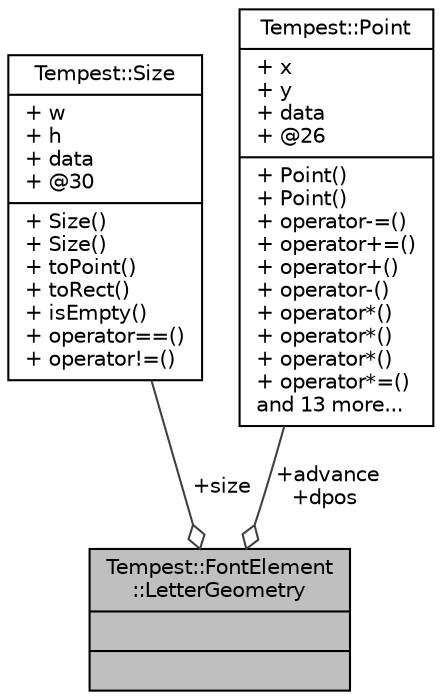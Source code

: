 digraph "Tempest::FontElement::LetterGeometry"
{
  edge [fontname="Helvetica",fontsize="10",labelfontname="Helvetica",labelfontsize="10"];
  node [fontname="Helvetica",fontsize="10",shape=record];
  Node1 [label="{Tempest::FontElement\l::LetterGeometry\n||}",height=0.2,width=0.4,color="black", fillcolor="grey75", style="filled", fontcolor="black"];
  Node2 -> Node1 [color="grey25",fontsize="10",style="solid",label=" +size" ,arrowhead="odiamond",fontname="Helvetica"];
  Node2 [label="{Tempest::Size\n|+ w\l+ h\l+ data\l+ @30\l|+ Size()\l+ Size()\l+ toPoint()\l+ toRect()\l+ isEmpty()\l+ operator==()\l+ operator!=()\l}",height=0.2,width=0.4,color="black", fillcolor="white", style="filled",URL="$struct_tempest_1_1_size.html"];
  Node3 -> Node1 [color="grey25",fontsize="10",style="solid",label=" +advance\n+dpos" ,arrowhead="odiamond",fontname="Helvetica"];
  Node3 [label="{Tempest::Point\n|+ x\l+ y\l+ data\l+ @26\l|+ Point()\l+ Point()\l+ operator-=()\l+ operator+=()\l+ operator+()\l+ operator-()\l+ operator*()\l+ operator*()\l+ operator*()\l+ operator*=()\land 13 more...\l}",height=0.2,width=0.4,color="black", fillcolor="white", style="filled",URL="$struct_tempest_1_1_point.html"];
}
